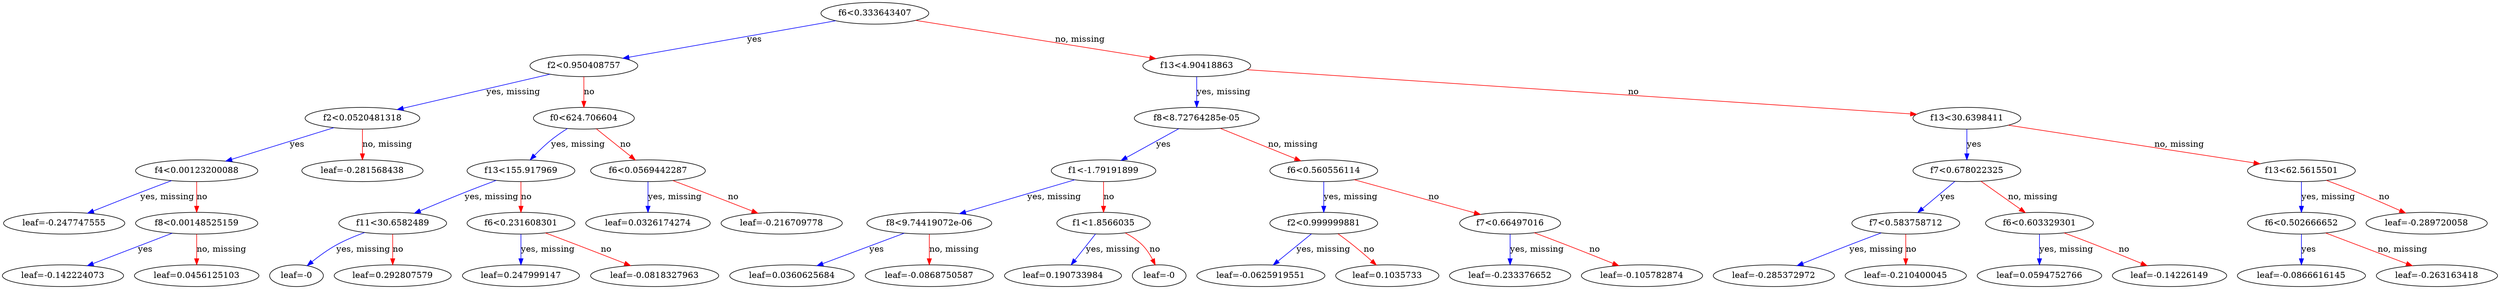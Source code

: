 digraph {
	graph [rankdir=UT]
	0 [label="f6<0.333643407"]
	0 -> 1 [label=yes color="#0000FF"]
	0 -> 2 [label="no, missing" color="#FF0000"]
	1 [label="f2<0.950408757"]
	1 -> 3 [label="yes, missing" color="#0000FF"]
	1 -> 4 [label=no color="#FF0000"]
	3 [label="f2<0.0520481318"]
	3 -> 7 [label=yes color="#0000FF"]
	3 -> 8 [label="no, missing" color="#FF0000"]
	7 [label="f4<0.00123200088"]
	7 -> 15 [label="yes, missing" color="#0000FF"]
	7 -> 16 [label=no color="#FF0000"]
	15 [label="leaf=-0.247747555"]
	16 [label="f8<0.00148525159"]
	16 -> 29 [label=yes color="#0000FF"]
	16 -> 30 [label="no, missing" color="#FF0000"]
	29 [label="leaf=-0.142224073"]
	30 [label="leaf=0.0456125103"]
	8 [label="leaf=-0.281568438"]
	4 [label="f0<624.706604"]
	4 -> 9 [label="yes, missing" color="#0000FF"]
	4 -> 10 [label=no color="#FF0000"]
	9 [label="f13<155.917969"]
	9 -> 17 [label="yes, missing" color="#0000FF"]
	9 -> 18 [label=no color="#FF0000"]
	17 [label="f11<30.6582489"]
	17 -> 31 [label="yes, missing" color="#0000FF"]
	17 -> 32 [label=no color="#FF0000"]
	31 [label="leaf=-0"]
	32 [label="leaf=0.292807579"]
	18 [label="f6<0.231608301"]
	18 -> 33 [label="yes, missing" color="#0000FF"]
	18 -> 34 [label=no color="#FF0000"]
	33 [label="leaf=0.247999147"]
	34 [label="leaf=-0.0818327963"]
	10 [label="f6<0.0569442287"]
	10 -> 19 [label="yes, missing" color="#0000FF"]
	10 -> 20 [label=no color="#FF0000"]
	19 [label="leaf=0.0326174274"]
	20 [label="leaf=-0.216709778"]
	2 [label="f13<4.90418863"]
	2 -> 5 [label="yes, missing" color="#0000FF"]
	2 -> 6 [label=no color="#FF0000"]
	5 [label="f8<8.72764285e-05"]
	5 -> 11 [label=yes color="#0000FF"]
	5 -> 12 [label="no, missing" color="#FF0000"]
	11 [label="f1<-1.79191899"]
	11 -> 21 [label="yes, missing" color="#0000FF"]
	11 -> 22 [label=no color="#FF0000"]
	21 [label="f8<9.74419072e-06"]
	21 -> 35 [label=yes color="#0000FF"]
	21 -> 36 [label="no, missing" color="#FF0000"]
	35 [label="leaf=0.0360625684"]
	36 [label="leaf=-0.0868750587"]
	22 [label="f1<1.8566035"]
	22 -> 37 [label="yes, missing" color="#0000FF"]
	22 -> 38 [label=no color="#FF0000"]
	37 [label="leaf=0.190733984"]
	38 [label="leaf=-0"]
	12 [label="f6<0.560556114"]
	12 -> 23 [label="yes, missing" color="#0000FF"]
	12 -> 24 [label=no color="#FF0000"]
	23 [label="f2<0.999999881"]
	23 -> 39 [label="yes, missing" color="#0000FF"]
	23 -> 40 [label=no color="#FF0000"]
	39 [label="leaf=-0.0625919551"]
	40 [label="leaf=0.1035733"]
	24 [label="f7<0.66497016"]
	24 -> 41 [label="yes, missing" color="#0000FF"]
	24 -> 42 [label=no color="#FF0000"]
	41 [label="leaf=-0.233376652"]
	42 [label="leaf=-0.105782874"]
	6 [label="f13<30.6398411"]
	6 -> 13 [label=yes color="#0000FF"]
	6 -> 14 [label="no, missing" color="#FF0000"]
	13 [label="f7<0.678022325"]
	13 -> 25 [label=yes color="#0000FF"]
	13 -> 26 [label="no, missing" color="#FF0000"]
	25 [label="f7<0.583758712"]
	25 -> 43 [label="yes, missing" color="#0000FF"]
	25 -> 44 [label=no color="#FF0000"]
	43 [label="leaf=-0.285372972"]
	44 [label="leaf=-0.210400045"]
	26 [label="f6<0.603329301"]
	26 -> 45 [label="yes, missing" color="#0000FF"]
	26 -> 46 [label=no color="#FF0000"]
	45 [label="leaf=0.0594752766"]
	46 [label="leaf=-0.14226149"]
	14 [label="f13<62.5615501"]
	14 -> 27 [label="yes, missing" color="#0000FF"]
	14 -> 28 [label=no color="#FF0000"]
	27 [label="f6<0.502666652"]
	27 -> 47 [label=yes color="#0000FF"]
	27 -> 48 [label="no, missing" color="#FF0000"]
	47 [label="leaf=-0.0866616145"]
	48 [label="leaf=-0.263163418"]
	28 [label="leaf=-0.289720058"]
}
